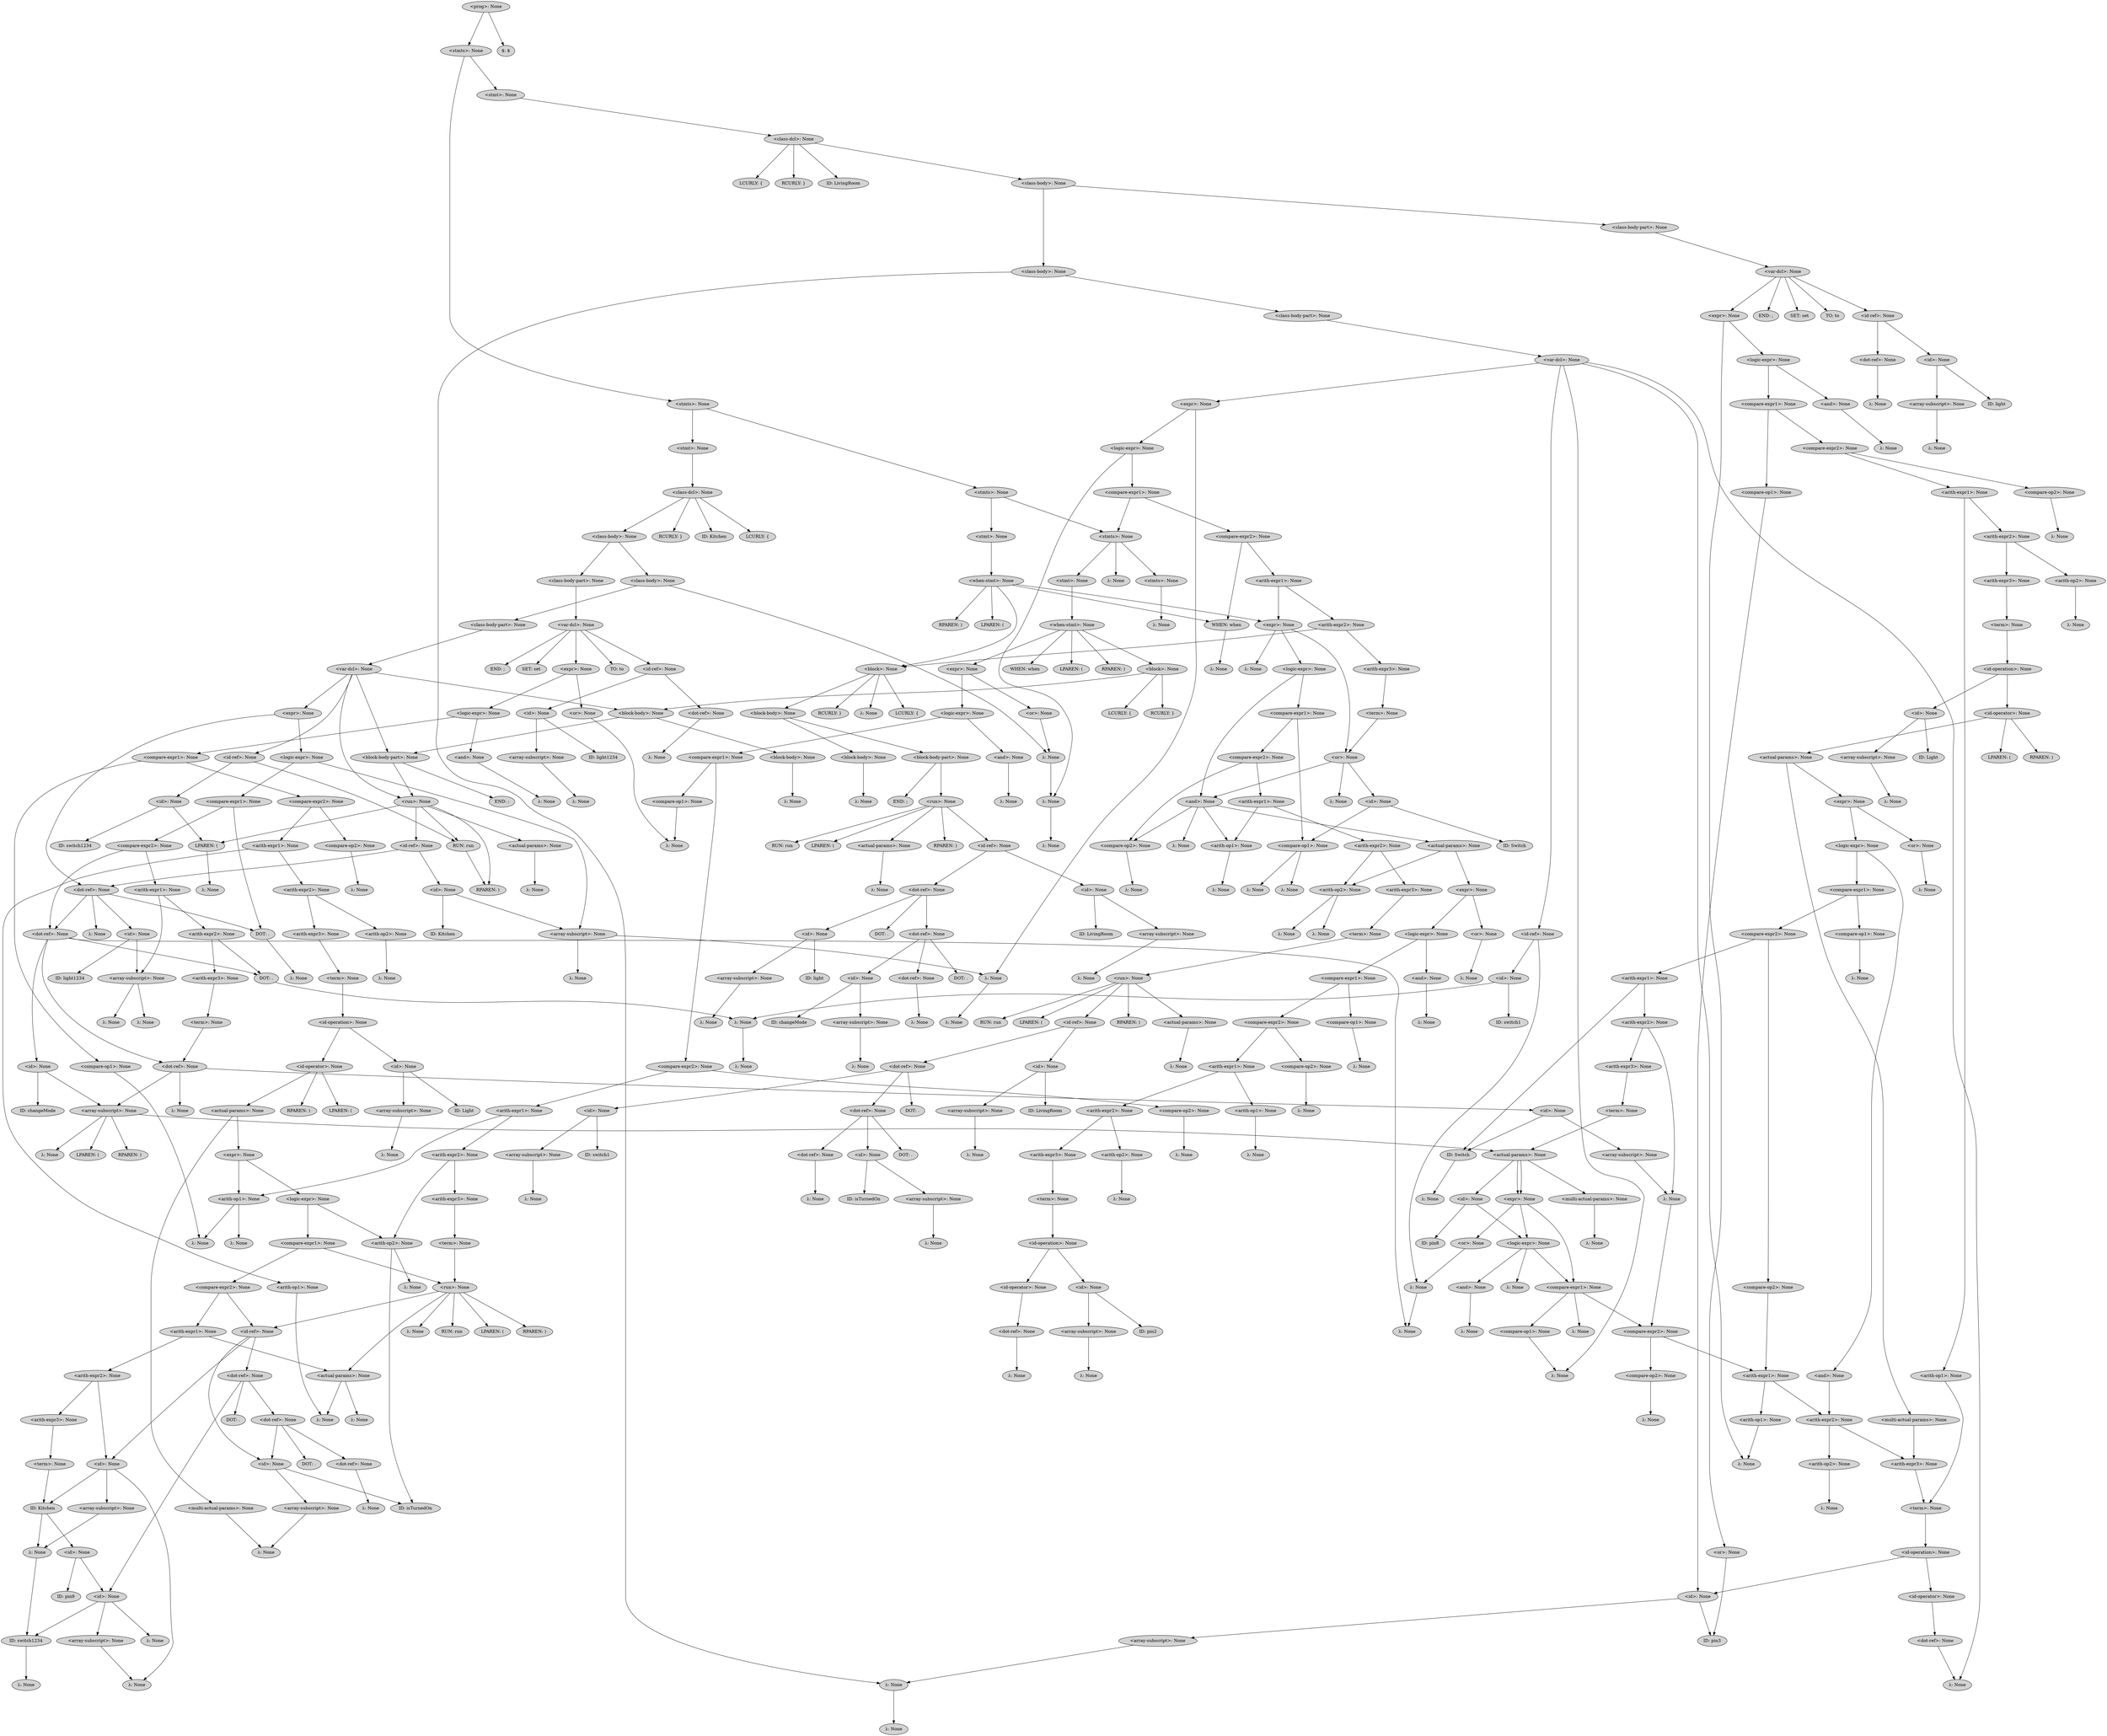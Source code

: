 digraph G {
	graph [ranksep=1.5 ratio=fill]
	node [style=filled]
	overlap=false
	246 [label="<prog>: None"]
	469 [label="<stmts>: None"]
	246 -> 469
	441 [label="<stmt>: None"]
	469 -> 441
	295 [label="<class-dcl>: None"]
	441 -> 295
	253 [label="ID: LivingRoom"]
	295 -> 253
	462 [label="LCURLY: {"]
	295 -> 462
	483 [label="<class-body>: None"]
	295 -> 483
	455 [label="<class-body-part>: None"]
	483 -> 455
	302 [label="<var-dcl>: None"]
	455 -> 302
	288 [label="SET: set"]
	302 -> 288
	511 [label="<id-ref>: None"]
	302 -> 511
	309 [label="<id>: None"]
	511 -> 309
	323 [label="ID: light"]
	309 -> 323
	330 [label="<array-subscript>: None"]
	309 -> 330
	525 [label="λ: None"]
	330 -> 525
	504 [label="<dot-ref>: None"]
	511 -> 504
	337 [label="λ: None"]
	504 -> 337
	497 [label="TO: to"]
	302 -> 497
	316 [label="<expr>: None"]
	302 -> 316
	532 [label="<logic-expr>: None"]
	316 -> 532
	539 [label="<compare-expr1>: None"]
	532 -> 539
	546 [label="<compare-expr2>: None"]
	539 -> 546
	553 [label="<arith-expr1>: None"]
	546 -> 553
	560 [label="<arith-expr2>: None"]
	553 -> 560
	567 [label="<arith-expr3>: None"]
	560 -> 567
	574 [label="<term>: None"]
	567 -> 574
	386 [label="<id-operation>: None"]
	574 -> 386
	581 [label="<id>: None"]
	386 -> 581
	588 [label="ID: Light"]
	581 -> 588
	400 [label="<array-subscript>: None"]
	581 -> 400
	595 [label="λ: None"]
	400 -> 595
	393 [label="<id-operator>: None"]
	386 -> 393
	407 [label="LPAREN: ("]
	393 -> 407
	602 [label="<actual-params>: None"]
	393 -> 602
	609 [label="<expr>: None"]
	602 -> 609
	156 [label="<logic-expr>: None"]
	609 -> 156
	163 [label="<compare-expr1>: None"]
	156 -> 163
	170 [label="<compare-expr2>: None"]
	163 -> 170
	177 [label="<arith-expr1>: None"]
	170 -> 177
	184 [label="<arith-expr2>: None"]
	177 -> 184
	191 [label="<arith-expr3>: None"]
	184 -> 191
	198 [label="<term>: None"]
	191 -> 198
	10 [label="<id-operation>: None"]
	198 -> 10
	205 [label="<id>: None"]
	10 -> 205
	212 [label="ID: pin8"]
	205 -> 212
	24 [label="<array-subscript>: None"]
	205 -> 24
	219 [label="λ: None"]
	24 -> 219
	17 [label="<id-operator>: None"]
	10 -> 17
	31 [label="<dot-ref>: None"]
	17 -> 31
	226 [label="λ: None"]
	31 -> 226
	3 [label="<arith-op2>: None"]
	184 -> 3
	38 [label="λ: None"]
	3 -> 38
	996 [label="<arith-op1>: None"]
	177 -> 996
	233 [label="λ: None"]
	996 -> 233
	989 [label="<compare-op2>: None"]
	170 -> 989
	45 [label="λ: None"]
	989 -> 45
	982 [label="<compare-op1>: None"]
	163 -> 982
	240 [label="λ: None"]
	982 -> 240
	975 [label="<and>: None"]
	156 -> 975
	52 [label="λ: None"]
	975 -> 52
	968 [label="<or>: None"]
	609 -> 968
	247 [label="λ: None"]
	968 -> 247
	421 [label="<multi-actual-params>: None"]
	602 -> 421
	59 [label="λ: None"]
	421 -> 59
	414 [label="RPAREN: )"]
	393 -> 414
	379 [label="<arith-op2>: None"]
	560 -> 379
	254 [label="λ: None"]
	379 -> 254
	372 [label="<arith-op1>: None"]
	553 -> 372
	66 [label="λ: None"]
	372 -> 66
	365 [label="<compare-op2>: None"]
	546 -> 365
	261 [label="λ: None"]
	365 -> 261
	358 [label="<compare-op1>: None"]
	539 -> 358
	73 [label="λ: None"]
	358 -> 73
	351 [label="<and>: None"]
	532 -> 351
	268 [label="λ: None"]
	351 -> 268
	344 [label="<or>: None"]
	316 -> 344
	80 [label="λ: None"]
	344 -> 80
	518 [label="END: ;"]
	302 -> 518
	490 [label="<class-body>: None"]
	483 -> 490
	275 [label="<class-body-part>: None"]
	490 -> 275
	282 [label="<var-dcl>: None"]
	275 -> 282
	94 [label="SET: set"]
	282 -> 94
	289 [label="<id-ref>: None"]
	282 -> 289
	303 [label="<id>: None"]
	289 -> 303
	310 [label="ID: switch1"]
	303 -> 310
	122 [label="<array-subscript>: None"]
	303 -> 122
	317 [label="λ: None"]
	122 -> 317
	115 [label="<dot-ref>: None"]
	289 -> 115
	129 [label="λ: None"]
	115 -> 129
	101 [label="TO: to"]
	282 -> 101
	296 [label="<expr>: None"]
	282 -> 296
	324 [label="<logic-expr>: None"]
	296 -> 324
	331 [label="<compare-expr1>: None"]
	324 -> 331
	338 [label="<compare-expr2>: None"]
	331 -> 338
	345 [label="<arith-expr1>: None"]
	338 -> 345
	352 [label="<arith-expr2>: None"]
	345 -> 352
	359 [label="<arith-expr3>: None"]
	352 -> 359
	366 [label="<term>: None"]
	359 -> 366
	178 [label="<id-operation>: None"]
	366 -> 178
	373 [label="<id>: None"]
	178 -> 373
	380 [label="ID: Switch"]
	373 -> 380
	192 [label="<array-subscript>: None"]
	373 -> 192
	387 [label="λ: None"]
	192 -> 387
	185 [label="<id-operator>: None"]
	178 -> 185
	199 [label="LPAREN: ("]
	185 -> 199
	394 [label="<actual-params>: None"]
	185 -> 394
	401 [label="<expr>: None"]
	394 -> 401
	180 [label="<logic-expr>: None"]
	401 -> 180
	187 [label="<compare-expr1>: None"]
	180 -> 187
	194 [label="<compare-expr2>: None"]
	187 -> 194
	201 [label="<arith-expr1>: None"]
	194 -> 201
	208 [label="<arith-expr2>: None"]
	201 -> 208
	215 [label="<arith-expr3>: None"]
	208 -> 215
	222 [label="<term>: None"]
	215 -> 222
	34 [label="<id-operation>: None"]
	222 -> 34
	229 [label="<id>: None"]
	34 -> 229
	236 [label="ID: pin2"]
	229 -> 236
	48 [label="<array-subscript>: None"]
	229 -> 48
	243 [label="λ: None"]
	48 -> 243
	41 [label="<id-operator>: None"]
	34 -> 41
	55 [label="<dot-ref>: None"]
	41 -> 55
	250 [label="λ: None"]
	55 -> 250
	27 [label="<arith-op2>: None"]
	208 -> 27
	62 [label="λ: None"]
	27 -> 62
	20 [label="<arith-op1>: None"]
	201 -> 20
	257 [label="λ: None"]
	20 -> 257
	13 [label="<compare-op2>: None"]
	194 -> 13
	69 [label="λ: None"]
	13 -> 69
	6 [label="<compare-op1>: None"]
	187 -> 6
	264 [label="λ: None"]
	6 -> 264
	999 [label="<and>: None"]
	180 -> 999
	76 [label="λ: None"]
	999 -> 76
	992 [label="<or>: None"]
	401 -> 992
	271 [label="λ: None"]
	992 -> 271
	213 [label="<multi-actual-params>: None"]
	394 -> 213
	83 [label="λ: None"]
	213 -> 83
	206 [label="RPAREN: )"]
	185 -> 206
	171 [label="<arith-op2>: None"]
	352 -> 171
	278 [label="λ: None"]
	171 -> 278
	164 [label="<arith-op1>: None"]
	345 -> 164
	90 [label="λ: None"]
	164 -> 90
	157 [label="<compare-op2>: None"]
	338 -> 157
	285 [label="λ: None"]
	157 -> 285
	150 [label="<compare-op1>: None"]
	331 -> 150
	97 [label="λ: None"]
	150 -> 97
	143 [label="<and>: None"]
	324 -> 143
	292 [label="λ: None"]
	143 -> 292
	136 [label="<or>: None"]
	296 -> 136
	104 [label="λ: None"]
	136 -> 104
	108 [label="END: ;"]
	282 -> 108
	87 [label="<class-body>: None"]
	490 -> 87
	299 [label="λ: None"]
	87 -> 299
	274 [label="RCURLY: }"]
	295 -> 274
	476 [label="<stmts>: None"]
	469 -> 476
	111 [label="<stmt>: None"]
	476 -> 111
	118 [label="<class-dcl>: None"]
	111 -> 118
	313 [label="ID: Kitchen"]
	118 -> 313
	125 [label="LCURLY: {"]
	118 -> 125
	320 [label="<class-body>: None"]
	118 -> 320
	327 [label="<class-body-part>: None"]
	320 -> 327
	334 [label="<var-dcl>: None"]
	327 -> 334
	146 [label="SET: set"]
	334 -> 146
	341 [label="<id-ref>: None"]
	334 -> 341
	355 [label="<id>: None"]
	341 -> 355
	362 [label="ID: light1234"]
	355 -> 362
	174 [label="<array-subscript>: None"]
	355 -> 174
	369 [label="λ: None"]
	174 -> 369
	167 [label="<dot-ref>: None"]
	341 -> 167
	181 [label="λ: None"]
	167 -> 181
	153 [label="TO: to"]
	334 -> 153
	348 [label="<expr>: None"]
	334 -> 348
	376 [label="<logic-expr>: None"]
	348 -> 376
	383 [label="<compare-expr1>: None"]
	376 -> 383
	390 [label="<compare-expr2>: None"]
	383 -> 390
	397 [label="<arith-expr1>: None"]
	390 -> 397
	404 [label="<arith-expr2>: None"]
	397 -> 404
	411 [label="<arith-expr3>: None"]
	404 -> 411
	418 [label="<term>: None"]
	411 -> 418
	230 [label="<id-operation>: None"]
	418 -> 230
	425 [label="<id>: None"]
	230 -> 425
	460 [label="ID: Light"]
	425 -> 460
	272 [label="<array-subscript>: None"]
	425 -> 272
	467 [label="λ: None"]
	272 -> 467
	237 [label="<id-operator>: None"]
	230 -> 237
	279 [label="LPAREN: ("]
	237 -> 279
	474 [label="<actual-params>: None"]
	237 -> 474
	481 [label="<expr>: None"]
	474 -> 481
	488 [label="<logic-expr>: None"]
	481 -> 488
	495 [label="<compare-expr1>: None"]
	488 -> 495
	502 [label="<compare-expr2>: None"]
	495 -> 502
	509 [label="<arith-expr1>: None"]
	502 -> 509
	516 [label="<arith-expr2>: None"]
	509 -> 516
	523 [label="<arith-expr3>: None"]
	516 -> 523
	530 [label="<term>: None"]
	523 -> 530
	342 [label="<id-operation>: None"]
	530 -> 342
	537 [label="<id>: None"]
	342 -> 537
	544 [label="ID: pin9"]
	537 -> 544
	356 [label="<array-subscript>: None"]
	537 -> 356
	551 [label="λ: None"]
	356 -> 551
	349 [label="<id-operator>: None"]
	342 -> 349
	363 [label="<dot-ref>: None"]
	349 -> 363
	558 [label="λ: None"]
	363 -> 558
	335 [label="<arith-op2>: None"]
	516 -> 335
	370 [label="λ: None"]
	335 -> 370
	328 [label="<arith-op1>: None"]
	509 -> 328
	565 [label="λ: None"]
	328 -> 565
	321 [label="<compare-op2>: None"]
	502 -> 321
	377 [label="λ: None"]
	321 -> 377
	314 [label="<compare-op1>: None"]
	495 -> 314
	572 [label="λ: None"]
	314 -> 572
	307 [label="<and>: None"]
	488 -> 307
	384 [label="λ: None"]
	307 -> 384
	300 [label="<or>: None"]
	481 -> 300
	579 [label="λ: None"]
	300 -> 579
	293 [label="<multi-actual-params>: None"]
	474 -> 293
	391 [label="λ: None"]
	293 -> 391
	286 [label="RPAREN: )"]
	237 -> 286
	223 [label="<arith-op2>: None"]
	404 -> 223
	586 [label="λ: None"]
	223 -> 586
	216 [label="<arith-op1>: None"]
	397 -> 216
	398 [label="λ: None"]
	216 -> 398
	209 [label="<compare-op2>: None"]
	390 -> 209
	593 [label="λ: None"]
	209 -> 593
	202 [label="<compare-op1>: None"]
	383 -> 202
	405 [label="λ: None"]
	202 -> 405
	195 [label="<and>: None"]
	376 -> 195
	600 [label="λ: None"]
	195 -> 600
	188 [label="<or>: None"]
	348 -> 188
	412 [label="λ: None"]
	188 -> 412
	160 [label="END: ;"]
	334 -> 160
	139 [label="<class-body>: None"]
	320 -> 139
	607 [label="<class-body-part>: None"]
	139 -> 607
	614 [label="<var-dcl>: None"]
	607 -> 614
	426 [label="SET: set"]
	614 -> 426
	621 [label="<id-ref>: None"]
	614 -> 621
	635 [label="<id>: None"]
	621 -> 635
	642 [label="ID: switch1234"]
	635 -> 642
	454 [label="<array-subscript>: None"]
	635 -> 454
	649 [label="λ: None"]
	454 -> 649
	447 [label="<dot-ref>: None"]
	621 -> 447
	461 [label="λ: None"]
	447 -> 461
	433 [label="TO: to"]
	614 -> 433
	628 [label="<expr>: None"]
	614 -> 628
	656 [label="<logic-expr>: None"]
	628 -> 656
	663 [label="<compare-expr1>: None"]
	656 -> 663
	670 [label="<compare-expr2>: None"]
	663 -> 670
	677 [label="<arith-expr1>: None"]
	670 -> 677
	684 [label="<arith-expr2>: None"]
	677 -> 684
	691 [label="<arith-expr3>: None"]
	684 -> 691
	698 [label="<term>: None"]
	691 -> 698
	510 [label="<id-operation>: None"]
	698 -> 510
	705 [label="<id>: None"]
	510 -> 705
	996 [label="ID: Switch"]
	705 -> 996
	808 [label="<array-subscript>: None"]
	705 -> 808
	3 [label="λ: None"]
	808 -> 3
	517 [label="<id-operator>: None"]
	510 -> 517
	815 [label="LPAREN: ("]
	517 -> 815
	10 [label="<actual-params>: None"]
	517 -> 10
	17 [label="<expr>: None"]
	10 -> 17
	24 [label="<logic-expr>: None"]
	17 -> 24
	31 [label="<compare-expr1>: None"]
	24 -> 31
	38 [label="<compare-expr2>: None"]
	31 -> 38
	45 [label="<arith-expr1>: None"]
	38 -> 45
	52 [label="<arith-expr2>: None"]
	45 -> 52
	59 [label="<arith-expr3>: None"]
	52 -> 59
	66 [label="<term>: None"]
	59 -> 66
	878 [label="<id-operation>: None"]
	66 -> 878
	73 [label="<id>: None"]
	878 -> 73
	80 [label="ID: pin3"]
	73 -> 80
	892 [label="<array-subscript>: None"]
	73 -> 892
	87 [label="λ: None"]
	892 -> 87
	885 [label="<id-operator>: None"]
	878 -> 885
	899 [label="<dot-ref>: None"]
	885 -> 899
	94 [label="λ: None"]
	899 -> 94
	871 [label="<arith-op2>: None"]
	52 -> 871
	906 [label="λ: None"]
	871 -> 906
	864 [label="<arith-op1>: None"]
	45 -> 864
	101 [label="λ: None"]
	864 -> 101
	857 [label="<compare-op2>: None"]
	38 -> 857
	913 [label="λ: None"]
	857 -> 913
	850 [label="<compare-op1>: None"]
	31 -> 850
	108 [label="λ: None"]
	850 -> 108
	843 [label="<and>: None"]
	24 -> 843
	920 [label="λ: None"]
	843 -> 920
	836 [label="<or>: None"]
	17 -> 836
	115 [label="λ: None"]
	836 -> 115
	829 [label="<multi-actual-params>: None"]
	10 -> 829
	927 [label="λ: None"]
	829 -> 927
	822 [label="RPAREN: )"]
	517 -> 822
	503 [label="<arith-op2>: None"]
	684 -> 503
	122 [label="λ: None"]
	503 -> 122
	496 [label="<arith-op1>: None"]
	677 -> 496
	934 [label="λ: None"]
	496 -> 934
	489 [label="<compare-op2>: None"]
	670 -> 489
	129 [label="λ: None"]
	489 -> 129
	482 [label="<compare-op1>: None"]
	663 -> 482
	941 [label="λ: None"]
	482 -> 941
	475 [label="<and>: None"]
	656 -> 475
	136 [label="λ: None"]
	475 -> 136
	468 [label="<or>: None"]
	628 -> 468
	948 [label="λ: None"]
	468 -> 948
	440 [label="END: ;"]
	614 -> 440
	419 [label="<class-body>: None"]
	139 -> 419
	143 [label="λ: None"]
	419 -> 143
	132 [label="RCURLY: }"]
	118 -> 132
	306 [label="<stmts>: None"]
	476 -> 306
	955 [label="<stmt>: None"]
	306 -> 955
	962 [label="<when-stmt>: None"]
	955 -> 962
	157 [label="WHEN: when"]
	962 -> 157
	969 [label="LPAREN: ("]
	962 -> 969
	164 [label="<expr>: None"]
	962 -> 164
	983 [label="<logic-expr>: None"]
	164 -> 983
	990 [label="<compare-expr1>: None"]
	983 -> 990
	997 [label="<compare-expr2>: None"]
	990 -> 997
	4 [label="<arith-expr1>: None"]
	997 -> 4
	11 [label="<arith-expr2>: None"]
	4 -> 11
	18 [label="<arith-expr3>: None"]
	11 -> 18
	25 [label="<term>: None"]
	18 -> 25
	220 [label="<run>: None"]
	25 -> 220
	32 [label="RUN: run"]
	220 -> 32
	227 [label="<id-ref>: None"]
	220 -> 227
	241 [label="<id>: None"]
	227 -> 241
	276 [label="ID: LivingRoom"]
	241 -> 276
	88 [label="<array-subscript>: None"]
	241 -> 88
	283 [label="λ: None"]
	88 -> 283
	53 [label="<dot-ref>: None"]
	227 -> 53
	95 [label="DOT: ."]
	53 -> 95
	290 [label="<id>: None"]
	53 -> 290
	297 [label="ID: switch1"]
	290 -> 297
	109 [label="<array-subscript>: None"]
	290 -> 109
	304 [label="λ: None"]
	109 -> 304
	102 [label="<dot-ref>: None"]
	53 -> 102
	116 [label="DOT: ."]
	102 -> 116
	311 [label="<id>: None"]
	102 -> 311
	318 [label="ID: isTurnedOn"]
	311 -> 318
	130 [label="<array-subscript>: None"]
	311 -> 130
	325 [label="λ: None"]
	130 -> 325
	123 [label="<dot-ref>: None"]
	102 -> 123
	137 [label="λ: None"]
	123 -> 137
	39 [label="LPAREN: ("]
	220 -> 39
	234 [label="<actual-params>: None"]
	220 -> 234
	332 [label="λ: None"]
	234 -> 332
	46 [label="RPAREN: )"]
	220 -> 46
	213 [label="<arith-op2>: None"]
	11 -> 213
	144 [label="λ: None"]
	213 -> 144
	206 [label="<arith-op1>: None"]
	4 -> 206
	339 [label="λ: None"]
	206 -> 339
	199 [label="<compare-op2>: None"]
	997 -> 199
	151 [label="λ: None"]
	199 -> 151
	192 [label="<compare-op1>: None"]
	990 -> 192
	346 [label="λ: None"]
	192 -> 346
	185 [label="<and>: None"]
	983 -> 185
	158 [label="λ: None"]
	185 -> 158
	178 [label="<or>: None"]
	164 -> 178
	353 [label="λ: None"]
	178 -> 353
	976 [label="RPAREN: )"]
	962 -> 976
	171 [label="<block>: None"]
	962 -> 171
	165 [label="LCURLY: {"]
	171 -> 165
	360 [label="<block-body>: None"]
	171 -> 360
	367 [label="<block-body-part>: None"]
	360 -> 367
	374 [label="<run>: None"]
	367 -> 374
	381 [label="RUN: run"]
	374 -> 381
	193 [label="<id-ref>: None"]
	374 -> 193
	207 [label="<id>: None"]
	193 -> 207
	214 [label="ID: LivingRoom"]
	207 -> 214
	409 [label="<array-subscript>: None"]
	207 -> 409
	221 [label="λ: None"]
	409 -> 221
	402 [label="<dot-ref>: None"]
	193 -> 402
	416 [label="DOT: ."]
	402 -> 416
	228 [label="<id>: None"]
	402 -> 228
	235 [label="ID: light"]
	228 -> 235
	430 [label="<array-subscript>: None"]
	228 -> 430
	242 [label="λ: None"]
	430 -> 242
	423 [label="<dot-ref>: None"]
	402 -> 423
	437 [label="DOT: ."]
	423 -> 437
	249 [label="<id>: None"]
	423 -> 249
	256 [label="ID: changeMode"]
	249 -> 256
	451 [label="<array-subscript>: None"]
	249 -> 451
	263 [label="λ: None"]
	451 -> 263
	444 [label="<dot-ref>: None"]
	423 -> 444
	458 [label="λ: None"]
	444 -> 458
	388 [label="LPAREN: ("]
	374 -> 388
	200 [label="<actual-params>: None"]
	374 -> 200
	270 [label="λ: None"]
	200 -> 270
	395 [label="RPAREN: )"]
	374 -> 395
	186 [label="END: ;"]
	367 -> 186
	179 [label="<block-body>: None"]
	360 -> 179
	465 [label="λ: None"]
	179 -> 465
	172 [label="RCURLY: }"]
	171 -> 172
	150 [label="<stmts>: None"]
	306 -> 150
	277 [label="<stmt>: None"]
	150 -> 277
	284 [label="<when-stmt>: None"]
	277 -> 284
	479 [label="WHEN: when"]
	284 -> 479
	291 [label="LPAREN: ("]
	284 -> 291
	486 [label="<expr>: None"]
	284 -> 486
	305 [label="<logic-expr>: None"]
	486 -> 305
	312 [label="<compare-expr1>: None"]
	305 -> 312
	319 [label="<compare-expr2>: None"]
	312 -> 319
	326 [label="<arith-expr1>: None"]
	319 -> 326
	333 [label="<arith-expr2>: None"]
	326 -> 333
	112 [label="<arith-expr3>: None"]
	333 -> 112
	119 [label="<term>: None"]
	112 -> 119
	314 [label="<run>: None"]
	119 -> 314
	126 [label="RUN: run"]
	314 -> 126
	321 [label="<id-ref>: None"]
	314 -> 321
	335 [label="<id>: None"]
	321 -> 335
	342 [label="ID: Kitchen"]
	335 -> 342
	154 [label="<array-subscript>: None"]
	335 -> 154
	349 [label="λ: None"]
	154 -> 349
	147 [label="<dot-ref>: None"]
	321 -> 147
	161 [label="DOT: ."]
	147 -> 161
	356 [label="<id>: None"]
	147 -> 356
	363 [label="ID: switch1234"]
	356 -> 363
	175 [label="<array-subscript>: None"]
	356 -> 175
	370 [label="λ: None"]
	175 -> 370
	168 [label="<dot-ref>: None"]
	147 -> 168
	182 [label="DOT: ."]
	168 -> 182
	377 [label="<id>: None"]
	168 -> 377
	384 [label="ID: isTurnedOn"]
	377 -> 384
	196 [label="<array-subscript>: None"]
	377 -> 196
	391 [label="λ: None"]
	196 -> 391
	189 [label="<dot-ref>: None"]
	168 -> 189
	203 [label="λ: None"]
	189 -> 203
	133 [label="LPAREN: ("]
	314 -> 133
	328 [label="<actual-params>: None"]
	314 -> 328
	398 [label="λ: None"]
	328 -> 398
	140 [label="RPAREN: )"]
	314 -> 140
	307 [label="<arith-op2>: None"]
	333 -> 307
	210 [label="λ: None"]
	307 -> 210
	300 [label="<arith-op1>: None"]
	326 -> 300
	405 [label="λ: None"]
	300 -> 405
	521 [label="<compare-op2>: None"]
	319 -> 521
	217 [label="λ: None"]
	521 -> 217
	514 [label="<compare-op1>: None"]
	312 -> 514
	412 [label="λ: None"]
	514 -> 412
	507 [label="<and>: None"]
	305 -> 507
	224 [label="λ: None"]
	507 -> 224
	500 [label="<or>: None"]
	486 -> 500
	419 [label="λ: None"]
	500 -> 419
	298 [label="RPAREN: )"]
	284 -> 298
	493 [label="<block>: None"]
	284 -> 493
	231 [label="LCURLY: {"]
	493 -> 231
	426 [label="<block-body>: None"]
	493 -> 426
	433 [label="<block-body-part>: None"]
	426 -> 433
	440 [label="<run>: None"]
	433 -> 440
	447 [label="RUN: run"]
	440 -> 447
	259 [label="<id-ref>: None"]
	440 -> 259
	273 [label="<id>: None"]
	259 -> 273
	280 [label="ID: Kitchen"]
	273 -> 280
	475 [label="<array-subscript>: None"]
	273 -> 475
	287 [label="λ: None"]
	475 -> 287
	468 [label="<dot-ref>: None"]
	259 -> 468
	482 [label="DOT: ."]
	468 -> 482
	294 [label="<id>: None"]
	468 -> 294
	301 [label="ID: light1234"]
	294 -> 301
	496 [label="<array-subscript>: None"]
	294 -> 496
	308 [label="λ: None"]
	496 -> 308
	489 [label="<dot-ref>: None"]
	468 -> 489
	503 [label="DOT: ."]
	489 -> 503
	315 [label="<id>: None"]
	489 -> 315
	322 [label="ID: changeMode"]
	315 -> 322
	517 [label="<array-subscript>: None"]
	315 -> 517
	329 [label="λ: None"]
	517 -> 329
	510 [label="<dot-ref>: None"]
	489 -> 510
	524 [label="λ: None"]
	510 -> 524
	454 [label="LPAREN: ("]
	440 -> 454
	266 [label="<actual-params>: None"]
	440 -> 266
	336 [label="λ: None"]
	266 -> 336
	461 [label="RPAREN: )"]
	440 -> 461
	252 [label="END: ;"]
	433 -> 252
	245 [label="<block-body>: None"]
	426 -> 245
	531 [label="λ: None"]
	245 -> 531
	238 [label="RCURLY: }"]
	493 -> 238
	472 [label="<stmts>: None"]
	150 -> 472
	343 [label="λ: None"]
	472 -> 343
	281 [label="$: $"]
	246 -> 281
}
